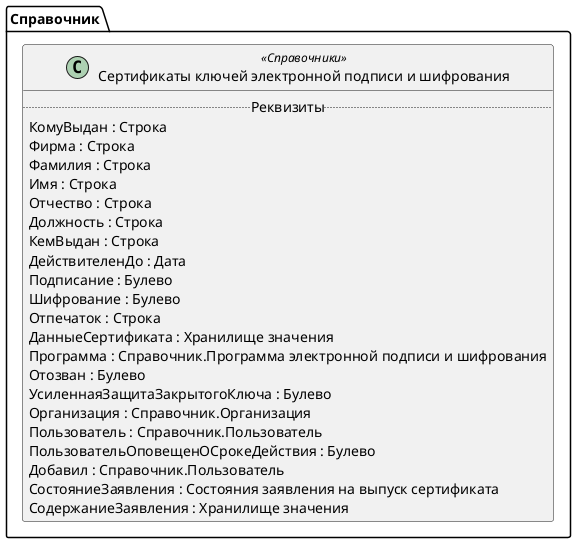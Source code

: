 ﻿@startuml СертификатыКлючейЭлектроннойПодписиИШифрования
'!include templates.wsd
'..\include templates.wsd
class Справочник.СертификатыКлючейЭлектроннойПодписиИШифрования as "Сертификаты ключей электронной подписи и шифрования" <<Справочники>>
{
..Реквизиты..
КомуВыдан : Строка
Фирма : Строка
Фамилия : Строка
Имя : Строка
Отчество : Строка
Должность : Строка
КемВыдан : Строка
ДействителенДо : Дата
Подписание : Булево
Шифрование : Булево
Отпечаток : Строка
ДанныеСертификата : Хранилище значения
Программа : Справочник.Программа электронной подписи и шифрования
Отозван : Булево
УсиленнаяЗащитаЗакрытогоКлюча : Булево
Организация : Справочник.Организация
Пользователь : Справочник.Пользователь
ПользовательОповещенОСрокеДействия : Булево
Добавил : Справочник.Пользователь
СостояниеЗаявления : Состояния заявления на выпуск сертификата
СодержаниеЗаявления : Хранилище значения
}
@enduml

